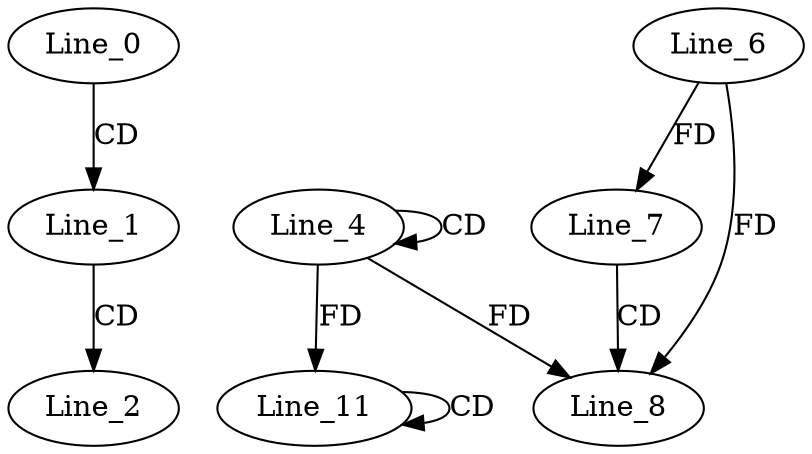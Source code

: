 digraph G {
  Line_0;
  Line_1;
  Line_2;
  Line_4;
  Line_4;
  Line_6;
  Line_7;
  Line_7;
  Line_7;
  Line_7;
  Line_8;
  Line_8;
  Line_11;
  Line_11;
  Line_0 -> Line_1 [ label="CD" ];
  Line_1 -> Line_2 [ label="CD" ];
  Line_4 -> Line_4 [ label="CD" ];
  Line_6 -> Line_7 [ label="FD" ];
  Line_7 -> Line_8 [ label="CD" ];
  Line_4 -> Line_8 [ label="FD" ];
  Line_6 -> Line_8 [ label="FD" ];
  Line_11 -> Line_11 [ label="CD" ];
  Line_4 -> Line_11 [ label="FD" ];
}
